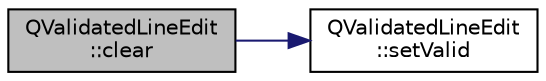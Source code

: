 digraph "QValidatedLineEdit::clear"
{
  edge [fontname="Helvetica",fontsize="10",labelfontname="Helvetica",labelfontsize="10"];
  node [fontname="Helvetica",fontsize="10",shape=record];
  rankdir="LR";
  Node4 [label="QValidatedLineEdit\l::clear",height=0.2,width=0.4,color="black", fillcolor="grey75", style="filled", fontcolor="black"];
  Node4 -> Node5 [color="midnightblue",fontsize="10",style="solid",fontname="Helvetica"];
  Node5 [label="QValidatedLineEdit\l::setValid",height=0.2,width=0.4,color="black", fillcolor="white", style="filled",URL="$d6/df3/class_q_validated_line_edit.html#ad9984e2e463cc7fbf28fe334498a1df5"];
}
